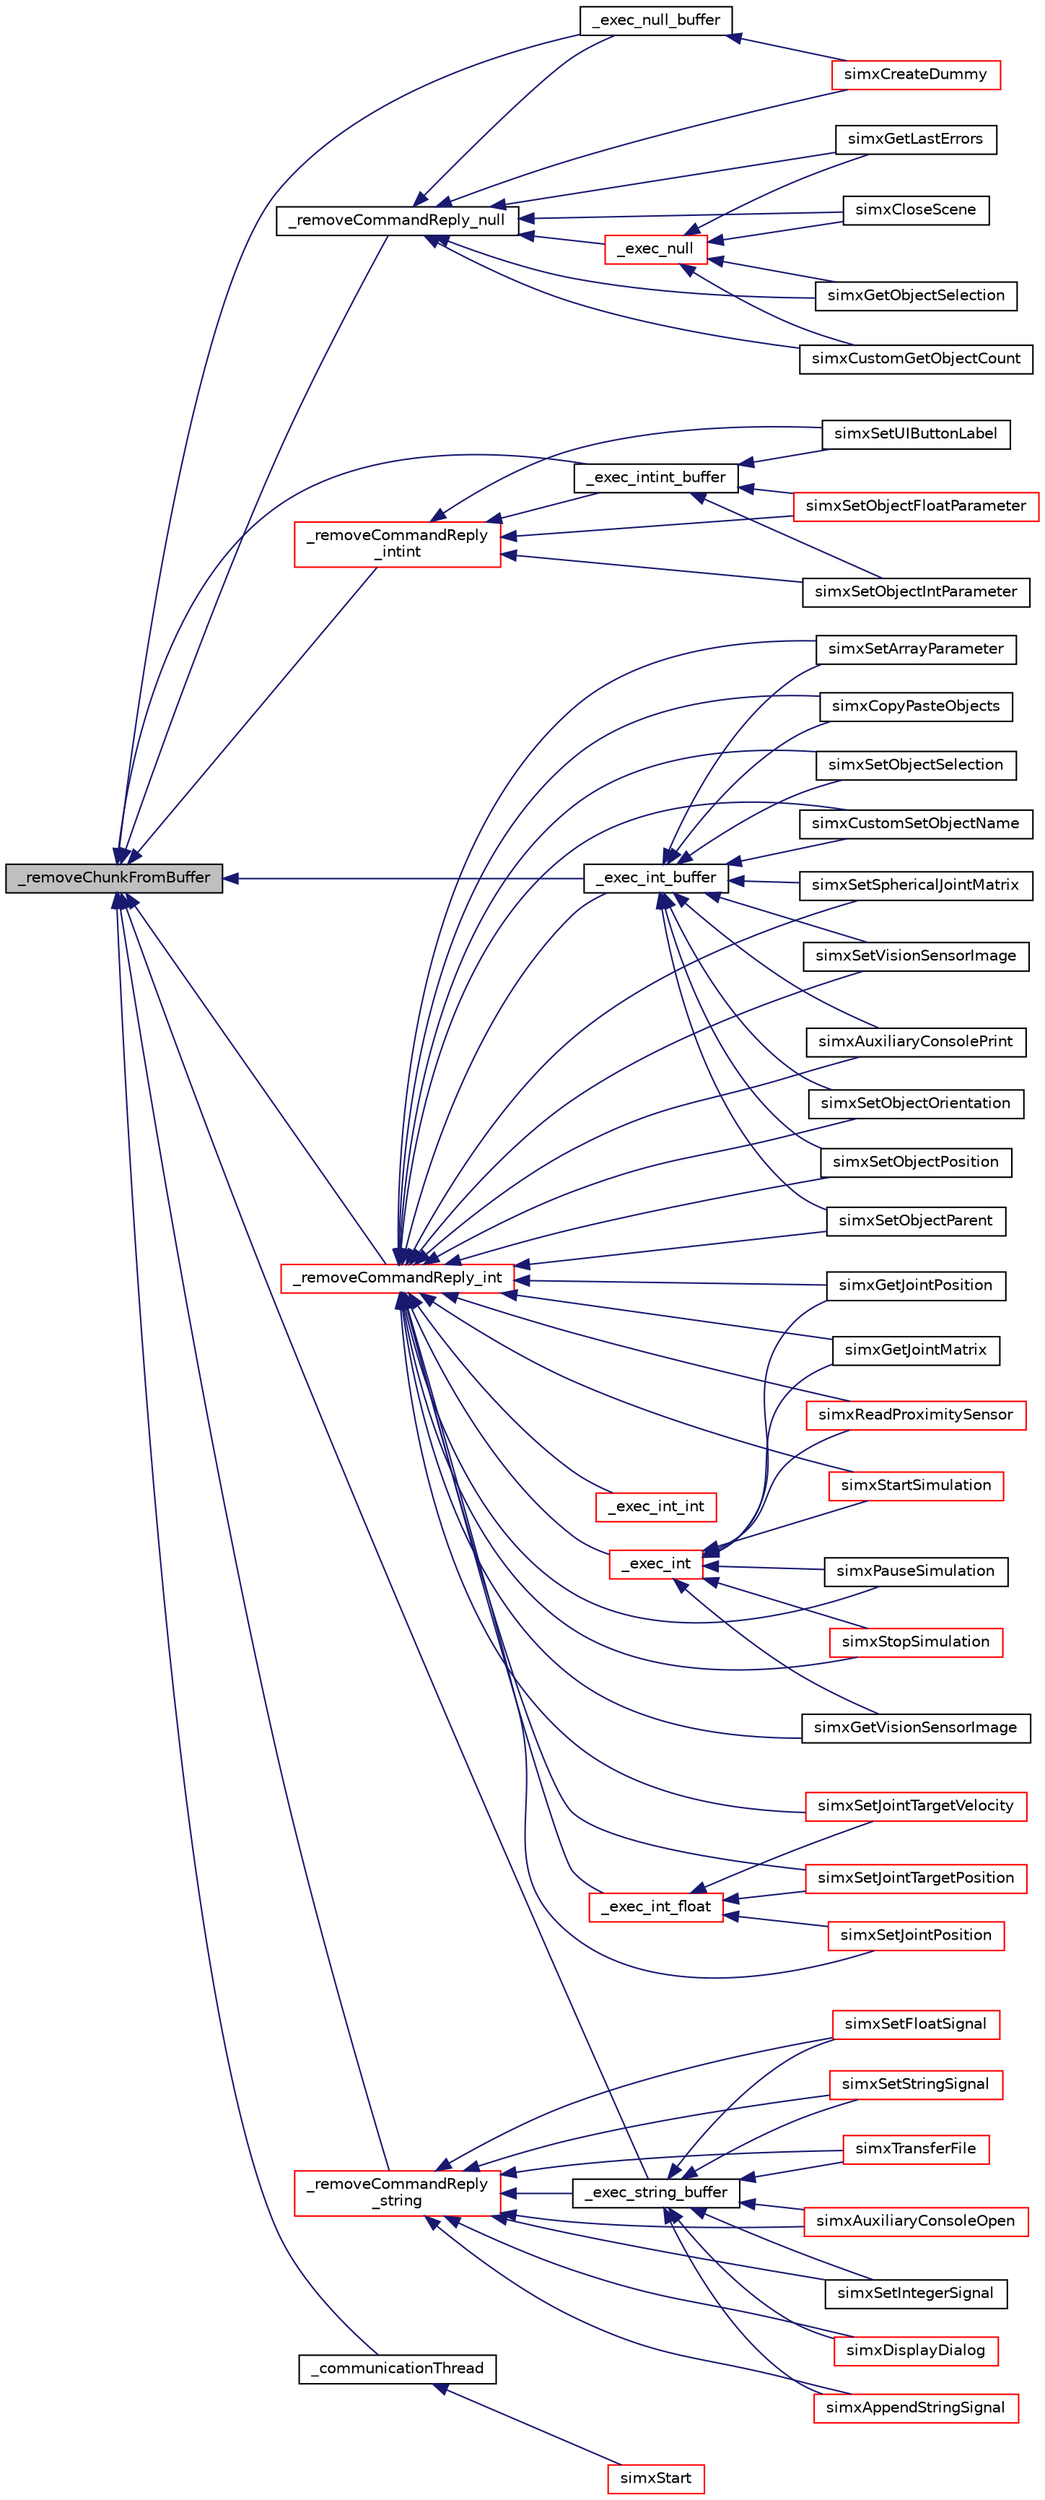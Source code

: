 digraph "_removeChunkFromBuffer"
{
  edge [fontname="Helvetica",fontsize="10",labelfontname="Helvetica",labelfontsize="10"];
  node [fontname="Helvetica",fontsize="10",shape=record];
  rankdir="LR";
  Node1 [label="_removeChunkFromBuffer",height=0.2,width=0.4,color="black", fillcolor="grey75", style="filled" fontcolor="black"];
  Node1 -> Node2 [dir="back",color="midnightblue",fontsize="10",style="solid",fontname="Helvetica"];
  Node2 [label="_exec_null_buffer",height=0.2,width=0.4,color="black", fillcolor="white", style="filled",URL="$ext_api_8c.html#a6e5bbe1e829dc2e96f74de0273e580fd"];
  Node2 -> Node3 [dir="back",color="midnightblue",fontsize="10",style="solid",fontname="Helvetica"];
  Node3 [label="simxCreateDummy",height=0.2,width=0.4,color="red", fillcolor="white", style="filled",URL="$ext_api_8h.html#a82649f82fdb3aeab83e5de1be27975a2"];
  Node1 -> Node4 [dir="back",color="midnightblue",fontsize="10",style="solid",fontname="Helvetica"];
  Node4 [label="_exec_intint_buffer",height=0.2,width=0.4,color="black", fillcolor="white", style="filled",URL="$ext_api_8c.html#a913a1086f779eb53fe8c012cc6aad3df"];
  Node4 -> Node5 [dir="back",color="midnightblue",fontsize="10",style="solid",fontname="Helvetica"];
  Node5 [label="simxSetUIButtonLabel",height=0.2,width=0.4,color="black", fillcolor="white", style="filled",URL="$ext_api_8h.html#ac26680d5d7a479f79490547e422360ef"];
  Node4 -> Node6 [dir="back",color="midnightblue",fontsize="10",style="solid",fontname="Helvetica"];
  Node6 [label="simxSetObjectFloatParameter",height=0.2,width=0.4,color="red", fillcolor="white", style="filled",URL="$ext_api_8h.html#a8d4d2c80491c6a6b8ab5aa70c529bb18"];
  Node4 -> Node7 [dir="back",color="midnightblue",fontsize="10",style="solid",fontname="Helvetica"];
  Node7 [label="simxSetObjectIntParameter",height=0.2,width=0.4,color="black", fillcolor="white", style="filled",URL="$ext_api_8h.html#a9d2b78efea2f924f805eea8fbe84325a"];
  Node1 -> Node8 [dir="back",color="midnightblue",fontsize="10",style="solid",fontname="Helvetica"];
  Node8 [label="_exec_int_buffer",height=0.2,width=0.4,color="black", fillcolor="white", style="filled",URL="$ext_api_8c.html#aa45d3ce06ddc5671219e14edde3e8c1a"];
  Node8 -> Node9 [dir="back",color="midnightblue",fontsize="10",style="solid",fontname="Helvetica"];
  Node9 [label="simxSetSphericalJointMatrix",height=0.2,width=0.4,color="black", fillcolor="white", style="filled",URL="$ext_api_8h.html#aceffe83d72c782721e37fe5f9c6674f2"];
  Node8 -> Node10 [dir="back",color="midnightblue",fontsize="10",style="solid",fontname="Helvetica"];
  Node10 [label="simxSetVisionSensorImage",height=0.2,width=0.4,color="black", fillcolor="white", style="filled",URL="$ext_api_8h.html#ac77fb94bfa16740a83a381f2800e0079"];
  Node8 -> Node11 [dir="back",color="midnightblue",fontsize="10",style="solid",fontname="Helvetica"];
  Node11 [label="simxAuxiliaryConsolePrint",height=0.2,width=0.4,color="black", fillcolor="white", style="filled",URL="$ext_api_8h.html#a948db12aa34f63e300bf1de7a1d89e45"];
  Node8 -> Node12 [dir="back",color="midnightblue",fontsize="10",style="solid",fontname="Helvetica"];
  Node12 [label="simxSetObjectOrientation",height=0.2,width=0.4,color="black", fillcolor="white", style="filled",URL="$ext_api_8h.html#ac4a989b4282bebdb5aed1f2c92543bf6"];
  Node8 -> Node13 [dir="back",color="midnightblue",fontsize="10",style="solid",fontname="Helvetica"];
  Node13 [label="simxSetObjectPosition",height=0.2,width=0.4,color="black", fillcolor="white", style="filled",URL="$ext_api_8h.html#a1edc11093200a1ac859847bc220ec27f"];
  Node8 -> Node14 [dir="back",color="midnightblue",fontsize="10",style="solid",fontname="Helvetica"];
  Node14 [label="simxSetObjectParent",height=0.2,width=0.4,color="black", fillcolor="white", style="filled",URL="$ext_api_8h.html#af37214dc11d5b619d1d3cbc8eb41948e"];
  Node8 -> Node15 [dir="back",color="midnightblue",fontsize="10",style="solid",fontname="Helvetica"];
  Node15 [label="simxSetArrayParameter",height=0.2,width=0.4,color="black", fillcolor="white", style="filled",URL="$ext_api_8h.html#ad265d209c443469823315897bd4b97df"];
  Node8 -> Node16 [dir="back",color="midnightblue",fontsize="10",style="solid",fontname="Helvetica"];
  Node16 [label="simxCopyPasteObjects",height=0.2,width=0.4,color="black", fillcolor="white", style="filled",URL="$ext_api_8h.html#a0e25bdee3fb41f29cb732923102a5c28"];
  Node8 -> Node17 [dir="back",color="midnightblue",fontsize="10",style="solid",fontname="Helvetica"];
  Node17 [label="simxSetObjectSelection",height=0.2,width=0.4,color="black", fillcolor="white", style="filled",URL="$ext_api_8h.html#ad915526219e435a5b6cc80dd9b8b40af"];
  Node8 -> Node18 [dir="back",color="midnightblue",fontsize="10",style="solid",fontname="Helvetica"];
  Node18 [label="simxCustomSetObjectName",height=0.2,width=0.4,color="black", fillcolor="white", style="filled",URL="$ext_api_custom_8h.html#a6a7cee899716fcf527c28120bd20210d"];
  Node1 -> Node19 [dir="back",color="midnightblue",fontsize="10",style="solid",fontname="Helvetica"];
  Node19 [label="_exec_string_buffer",height=0.2,width=0.4,color="black", fillcolor="white", style="filled",URL="$ext_api_8c.html#adb74c31832d3e7bb70c0df25a2f724f5"];
  Node19 -> Node20 [dir="back",color="midnightblue",fontsize="10",style="solid",fontname="Helvetica"];
  Node20 [label="simxTransferFile",height=0.2,width=0.4,color="red", fillcolor="white", style="filled",URL="$ext_api_8h.html#ab3b832d46c5823b6928d5d007778c1ab"];
  Node19 -> Node21 [dir="back",color="midnightblue",fontsize="10",style="solid",fontname="Helvetica"];
  Node21 [label="simxAuxiliaryConsoleOpen",height=0.2,width=0.4,color="red", fillcolor="white", style="filled",URL="$ext_api_8h.html#aedd27168f1c3e951070ae1fb938d0bcb"];
  Node19 -> Node22 [dir="back",color="midnightblue",fontsize="10",style="solid",fontname="Helvetica"];
  Node22 [label="simxDisplayDialog",height=0.2,width=0.4,color="red", fillcolor="white", style="filled",URL="$ext_api_8h.html#aaeebfc862cb0bde3bdd5c3407b60f460"];
  Node19 -> Node23 [dir="back",color="midnightblue",fontsize="10",style="solid",fontname="Helvetica"];
  Node23 [label="simxSetFloatSignal",height=0.2,width=0.4,color="red", fillcolor="white", style="filled",URL="$ext_api_8h.html#a6674046ce12e475e1c5da4f5c3d65961"];
  Node19 -> Node24 [dir="back",color="midnightblue",fontsize="10",style="solid",fontname="Helvetica"];
  Node24 [label="simxSetIntegerSignal",height=0.2,width=0.4,color="black", fillcolor="white", style="filled",URL="$ext_api_8h.html#a71107ed12aae713652dce57f6b6d366e"];
  Node19 -> Node25 [dir="back",color="midnightblue",fontsize="10",style="solid",fontname="Helvetica"];
  Node25 [label="simxSetStringSignal",height=0.2,width=0.4,color="red", fillcolor="white", style="filled",URL="$ext_api_8h.html#a2aa65d78032679a075752b922610dbec"];
  Node19 -> Node26 [dir="back",color="midnightblue",fontsize="10",style="solid",fontname="Helvetica"];
  Node26 [label="simxAppendStringSignal",height=0.2,width=0.4,color="red", fillcolor="white", style="filled",URL="$ext_api_8h.html#a123b7e3405b48d9a0ccf797064b3accd"];
  Node1 -> Node27 [dir="back",color="midnightblue",fontsize="10",style="solid",fontname="Helvetica"];
  Node27 [label="_communicationThread",height=0.2,width=0.4,color="black", fillcolor="white", style="filled",URL="$ext_api_8c.html#a59c9b2c70208a3484ea718c8a57773af"];
  Node27 -> Node28 [dir="back",color="midnightblue",fontsize="10",style="solid",fontname="Helvetica"];
  Node28 [label="simxStart",height=0.2,width=0.4,color="red", fillcolor="white", style="filled",URL="$ext_api_8h.html#af8e78f3b4698eb09fe31f59c46a4848f"];
  Node1 -> Node29 [dir="back",color="midnightblue",fontsize="10",style="solid",fontname="Helvetica"];
  Node29 [label="_removeCommandReply_null",height=0.2,width=0.4,color="black", fillcolor="white", style="filled",URL="$ext_api_8c.html#ac569d534306369b3033e87a52c8f2e5f"];
  Node29 -> Node30 [dir="back",color="midnightblue",fontsize="10",style="solid",fontname="Helvetica"];
  Node30 [label="_exec_null",height=0.2,width=0.4,color="red", fillcolor="white", style="filled",URL="$ext_api_8c.html#aa4d6e3e9f9ac23ef988b261edd0f1e7f"];
  Node30 -> Node31 [dir="back",color="midnightblue",fontsize="10",style="solid",fontname="Helvetica"];
  Node31 [label="simxGetLastErrors",height=0.2,width=0.4,color="black", fillcolor="white", style="filled",URL="$ext_api_8h.html#a265b9b6d5f02dc1ef8d3f456de6ba14f"];
  Node30 -> Node32 [dir="back",color="midnightblue",fontsize="10",style="solid",fontname="Helvetica"];
  Node32 [label="simxCloseScene",height=0.2,width=0.4,color="black", fillcolor="white", style="filled",URL="$ext_api_8h.html#a5be48e4f55358dc8d590b4a5dbc5d40a"];
  Node30 -> Node33 [dir="back",color="midnightblue",fontsize="10",style="solid",fontname="Helvetica"];
  Node33 [label="simxGetObjectSelection",height=0.2,width=0.4,color="black", fillcolor="white", style="filled",URL="$ext_api_8h.html#a54a1782a88e76582bea326066d52ee36"];
  Node30 -> Node34 [dir="back",color="midnightblue",fontsize="10",style="solid",fontname="Helvetica"];
  Node34 [label="simxCustomGetObjectCount",height=0.2,width=0.4,color="black", fillcolor="white", style="filled",URL="$ext_api_custom_8h.html#a6b8e3e5248f60b265adfbaf84df5e314"];
  Node29 -> Node2 [dir="back",color="midnightblue",fontsize="10",style="solid",fontname="Helvetica"];
  Node29 -> Node3 [dir="back",color="midnightblue",fontsize="10",style="solid",fontname="Helvetica"];
  Node29 -> Node31 [dir="back",color="midnightblue",fontsize="10",style="solid",fontname="Helvetica"];
  Node29 -> Node32 [dir="back",color="midnightblue",fontsize="10",style="solid",fontname="Helvetica"];
  Node29 -> Node33 [dir="back",color="midnightblue",fontsize="10",style="solid",fontname="Helvetica"];
  Node29 -> Node34 [dir="back",color="midnightblue",fontsize="10",style="solid",fontname="Helvetica"];
  Node1 -> Node35 [dir="back",color="midnightblue",fontsize="10",style="solid",fontname="Helvetica"];
  Node35 [label="_removeCommandReply_int",height=0.2,width=0.4,color="red", fillcolor="white", style="filled",URL="$ext_api_8c.html#a51441ce82ffdbca72699e159ead28822"];
  Node35 -> Node36 [dir="back",color="midnightblue",fontsize="10",style="solid",fontname="Helvetica"];
  Node36 [label="_exec_int",height=0.2,width=0.4,color="red", fillcolor="white", style="filled",URL="$ext_api_8c.html#a3f9fac4b9f89024076034ffa70db1116"];
  Node36 -> Node37 [dir="back",color="midnightblue",fontsize="10",style="solid",fontname="Helvetica"];
  Node37 [label="simxGetJointPosition",height=0.2,width=0.4,color="black", fillcolor="white", style="filled",URL="$ext_api_8h.html#a3f77419c65e658adf82752d4f51532df"];
  Node36 -> Node38 [dir="back",color="midnightblue",fontsize="10",style="solid",fontname="Helvetica"];
  Node38 [label="simxGetJointMatrix",height=0.2,width=0.4,color="black", fillcolor="white", style="filled",URL="$ext_api_8h.html#a551f5c252fd6bece0b31a961346c5e86"];
  Node36 -> Node39 [dir="back",color="midnightblue",fontsize="10",style="solid",fontname="Helvetica"];
  Node39 [label="simxReadProximitySensor",height=0.2,width=0.4,color="red", fillcolor="white", style="filled",URL="$ext_api_8h.html#a9b28fe7f6137f494fe70c99b9a921293"];
  Node36 -> Node40 [dir="back",color="midnightblue",fontsize="10",style="solid",fontname="Helvetica"];
  Node40 [label="simxStartSimulation",height=0.2,width=0.4,color="red", fillcolor="white", style="filled",URL="$ext_api_8h.html#a0a5aaad500ed97992f72d6b6b18b90ed"];
  Node36 -> Node41 [dir="back",color="midnightblue",fontsize="10",style="solid",fontname="Helvetica"];
  Node41 [label="simxPauseSimulation",height=0.2,width=0.4,color="black", fillcolor="white", style="filled",URL="$ext_api_8h.html#aa26c076bd8b7220e5986f40567b0a243"];
  Node36 -> Node42 [dir="back",color="midnightblue",fontsize="10",style="solid",fontname="Helvetica"];
  Node42 [label="simxStopSimulation",height=0.2,width=0.4,color="red", fillcolor="white", style="filled",URL="$ext_api_8h.html#aba781c23bfffe69b4e130e9be69239b8"];
  Node36 -> Node43 [dir="back",color="midnightblue",fontsize="10",style="solid",fontname="Helvetica"];
  Node43 [label="simxGetVisionSensorImage",height=0.2,width=0.4,color="black", fillcolor="white", style="filled",URL="$ext_api_8h.html#a33cfd89cf377ea515f697732b535e143"];
  Node35 -> Node44 [dir="back",color="midnightblue",fontsize="10",style="solid",fontname="Helvetica"];
  Node44 [label="_exec_int_int",height=0.2,width=0.4,color="red", fillcolor="white", style="filled",URL="$ext_api_8c.html#ac38cf11e1170dd061d6755bd73012edf"];
  Node35 -> Node45 [dir="back",color="midnightblue",fontsize="10",style="solid",fontname="Helvetica"];
  Node45 [label="_exec_int_float",height=0.2,width=0.4,color="red", fillcolor="white", style="filled",URL="$ext_api_8c.html#a4d1f15efbb05ebc04a8431b0f47dfe97"];
  Node45 -> Node46 [dir="back",color="midnightblue",fontsize="10",style="solid",fontname="Helvetica"];
  Node46 [label="simxSetJointPosition",height=0.2,width=0.4,color="red", fillcolor="white", style="filled",URL="$ext_api_8h.html#a6e0bea6a30fd767c929509660d6112a5"];
  Node45 -> Node47 [dir="back",color="midnightblue",fontsize="10",style="solid",fontname="Helvetica"];
  Node47 [label="simxSetJointTargetVelocity",height=0.2,width=0.4,color="red", fillcolor="white", style="filled",URL="$ext_api_8h.html#a8d7b89565d4459851749a52e7b791663"];
  Node45 -> Node48 [dir="back",color="midnightblue",fontsize="10",style="solid",fontname="Helvetica"];
  Node48 [label="simxSetJointTargetPosition",height=0.2,width=0.4,color="red", fillcolor="white", style="filled",URL="$ext_api_8h.html#a3da22c2602c9e94fce46b1bfd122557b"];
  Node35 -> Node8 [dir="back",color="midnightblue",fontsize="10",style="solid",fontname="Helvetica"];
  Node35 -> Node37 [dir="back",color="midnightblue",fontsize="10",style="solid",fontname="Helvetica"];
  Node35 -> Node46 [dir="back",color="midnightblue",fontsize="10",style="solid",fontname="Helvetica"];
  Node35 -> Node38 [dir="back",color="midnightblue",fontsize="10",style="solid",fontname="Helvetica"];
  Node35 -> Node9 [dir="back",color="midnightblue",fontsize="10",style="solid",fontname="Helvetica"];
  Node35 -> Node47 [dir="back",color="midnightblue",fontsize="10",style="solid",fontname="Helvetica"];
  Node35 -> Node48 [dir="back",color="midnightblue",fontsize="10",style="solid",fontname="Helvetica"];
  Node35 -> Node39 [dir="back",color="midnightblue",fontsize="10",style="solid",fontname="Helvetica"];
  Node35 -> Node40 [dir="back",color="midnightblue",fontsize="10",style="solid",fontname="Helvetica"];
  Node35 -> Node41 [dir="back",color="midnightblue",fontsize="10",style="solid",fontname="Helvetica"];
  Node35 -> Node42 [dir="back",color="midnightblue",fontsize="10",style="solid",fontname="Helvetica"];
  Node35 -> Node43 [dir="back",color="midnightblue",fontsize="10",style="solid",fontname="Helvetica"];
  Node35 -> Node10 [dir="back",color="midnightblue",fontsize="10",style="solid",fontname="Helvetica"];
  Node35 -> Node11 [dir="back",color="midnightblue",fontsize="10",style="solid",fontname="Helvetica"];
  Node35 -> Node12 [dir="back",color="midnightblue",fontsize="10",style="solid",fontname="Helvetica"];
  Node35 -> Node13 [dir="back",color="midnightblue",fontsize="10",style="solid",fontname="Helvetica"];
  Node35 -> Node14 [dir="back",color="midnightblue",fontsize="10",style="solid",fontname="Helvetica"];
  Node35 -> Node15 [dir="back",color="midnightblue",fontsize="10",style="solid",fontname="Helvetica"];
  Node35 -> Node16 [dir="back",color="midnightblue",fontsize="10",style="solid",fontname="Helvetica"];
  Node35 -> Node17 [dir="back",color="midnightblue",fontsize="10",style="solid",fontname="Helvetica"];
  Node35 -> Node18 [dir="back",color="midnightblue",fontsize="10",style="solid",fontname="Helvetica"];
  Node1 -> Node49 [dir="back",color="midnightblue",fontsize="10",style="solid",fontname="Helvetica"];
  Node49 [label="_removeCommandReply\l_intint",height=0.2,width=0.4,color="red", fillcolor="white", style="filled",URL="$ext_api_8c.html#ae5ddb8bbdf53e9f3166e57c4c55f0b5b"];
  Node49 -> Node4 [dir="back",color="midnightblue",fontsize="10",style="solid",fontname="Helvetica"];
  Node49 -> Node5 [dir="back",color="midnightblue",fontsize="10",style="solid",fontname="Helvetica"];
  Node49 -> Node6 [dir="back",color="midnightblue",fontsize="10",style="solid",fontname="Helvetica"];
  Node49 -> Node7 [dir="back",color="midnightblue",fontsize="10",style="solid",fontname="Helvetica"];
  Node1 -> Node50 [dir="back",color="midnightblue",fontsize="10",style="solid",fontname="Helvetica"];
  Node50 [label="_removeCommandReply\l_string",height=0.2,width=0.4,color="red", fillcolor="white", style="filled",URL="$ext_api_8c.html#a0ee03b8866e5f9a7b38323f42d379df7"];
  Node50 -> Node19 [dir="back",color="midnightblue",fontsize="10",style="solid",fontname="Helvetica"];
  Node50 -> Node20 [dir="back",color="midnightblue",fontsize="10",style="solid",fontname="Helvetica"];
  Node50 -> Node21 [dir="back",color="midnightblue",fontsize="10",style="solid",fontname="Helvetica"];
  Node50 -> Node22 [dir="back",color="midnightblue",fontsize="10",style="solid",fontname="Helvetica"];
  Node50 -> Node23 [dir="back",color="midnightblue",fontsize="10",style="solid",fontname="Helvetica"];
  Node50 -> Node24 [dir="back",color="midnightblue",fontsize="10",style="solid",fontname="Helvetica"];
  Node50 -> Node25 [dir="back",color="midnightblue",fontsize="10",style="solid",fontname="Helvetica"];
  Node50 -> Node26 [dir="back",color="midnightblue",fontsize="10",style="solid",fontname="Helvetica"];
}
